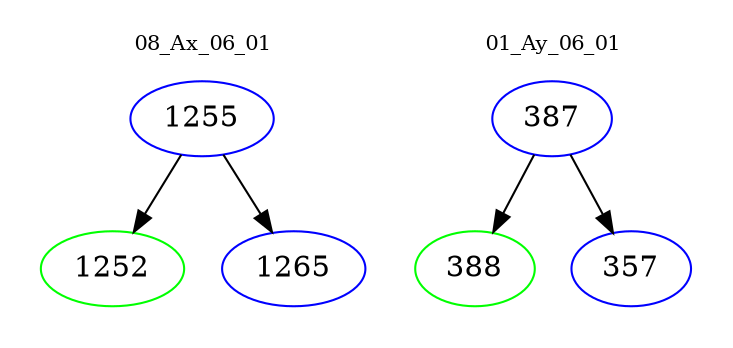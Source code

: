 digraph{
subgraph cluster_0 {
color = white
label = "08_Ax_06_01";
fontsize=10;
T0_1255 [label="1255", color="blue"]
T0_1255 -> T0_1252 [color="black"]
T0_1252 [label="1252", color="green"]
T0_1255 -> T0_1265 [color="black"]
T0_1265 [label="1265", color="blue"]
}
subgraph cluster_1 {
color = white
label = "01_Ay_06_01";
fontsize=10;
T1_387 [label="387", color="blue"]
T1_387 -> T1_388 [color="black"]
T1_388 [label="388", color="green"]
T1_387 -> T1_357 [color="black"]
T1_357 [label="357", color="blue"]
}
}

